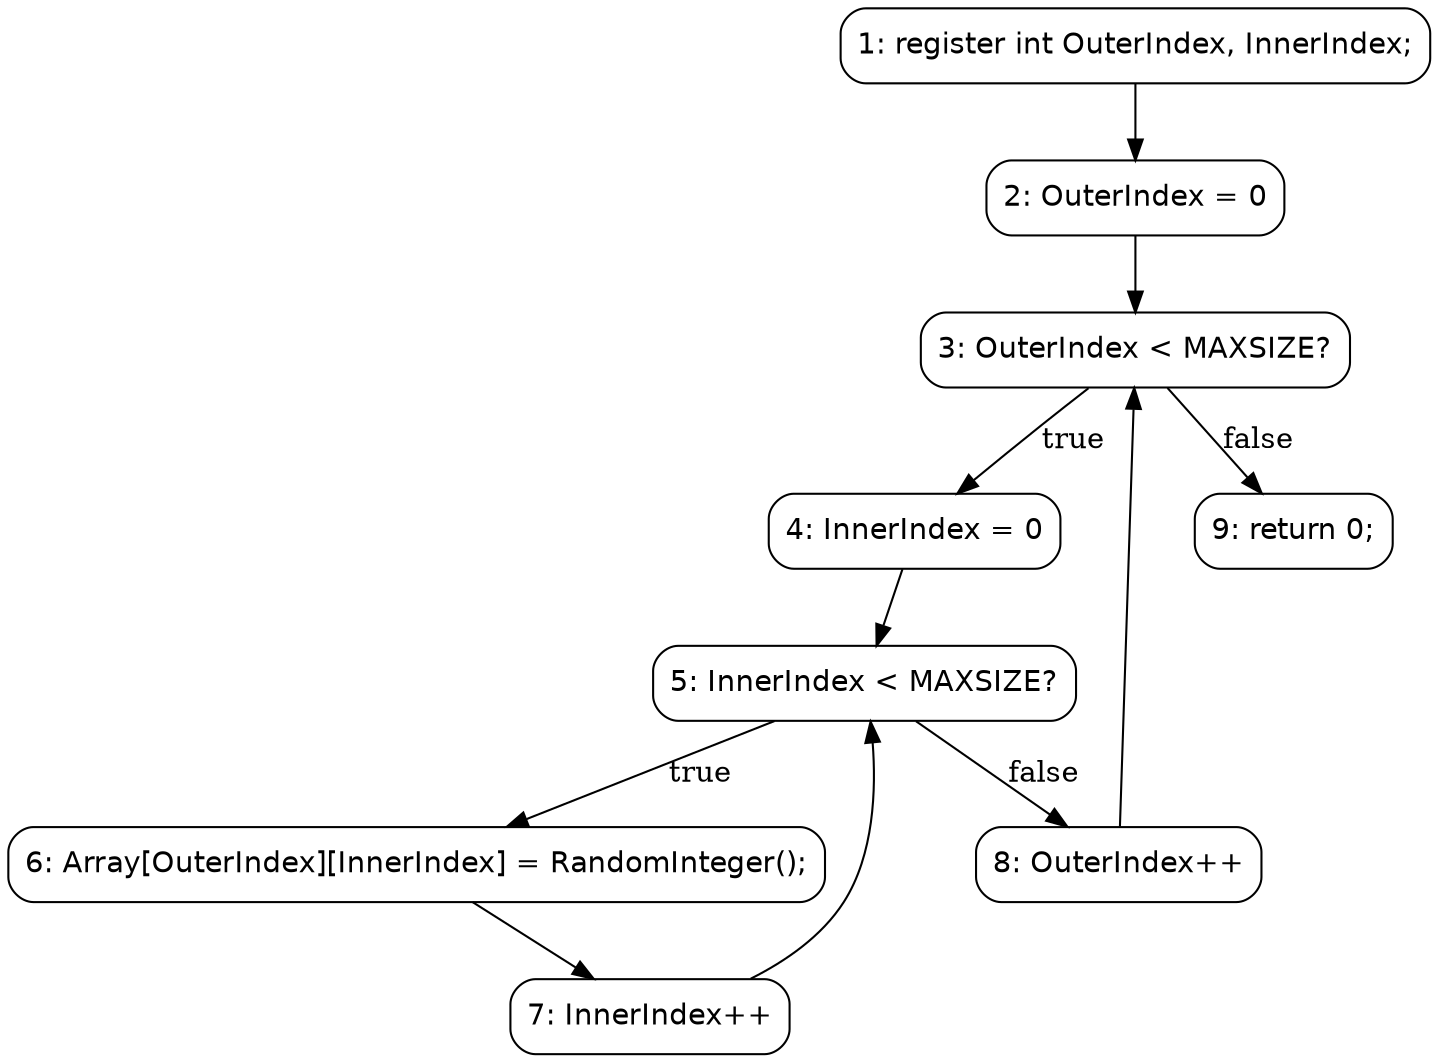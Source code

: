 digraph Initialize_CFG {
    node [shape=box, style=rounded, fontname="Helvetica"];
    N1 [label="1: register int OuterIndex, InnerIndex;"];
    N2 [label="2: OuterIndex = 0"];
    N3 [label="3: OuterIndex < MAXSIZE?"];
    N4 [label="4: InnerIndex = 0"];
    N5 [label="5: InnerIndex < MAXSIZE?"];
    N6 [label="6: Array[OuterIndex][InnerIndex] = RandomInteger();"];
    N7 [label="7: InnerIndex++"];
    N8 [label="8: OuterIndex++"];
    N9 [label="9: return 0;"];
    N1 -> N2;
    N2 -> N3;
    N3 -> N4 [label="true"];
    N3 -> N9 [label="false"];
    N4 -> N5;
    N5 -> N6 [label="true"];
    N5 -> N8 [label="false"];
    N6 -> N7;
    N7 -> N5;
    N8 -> N3;
}